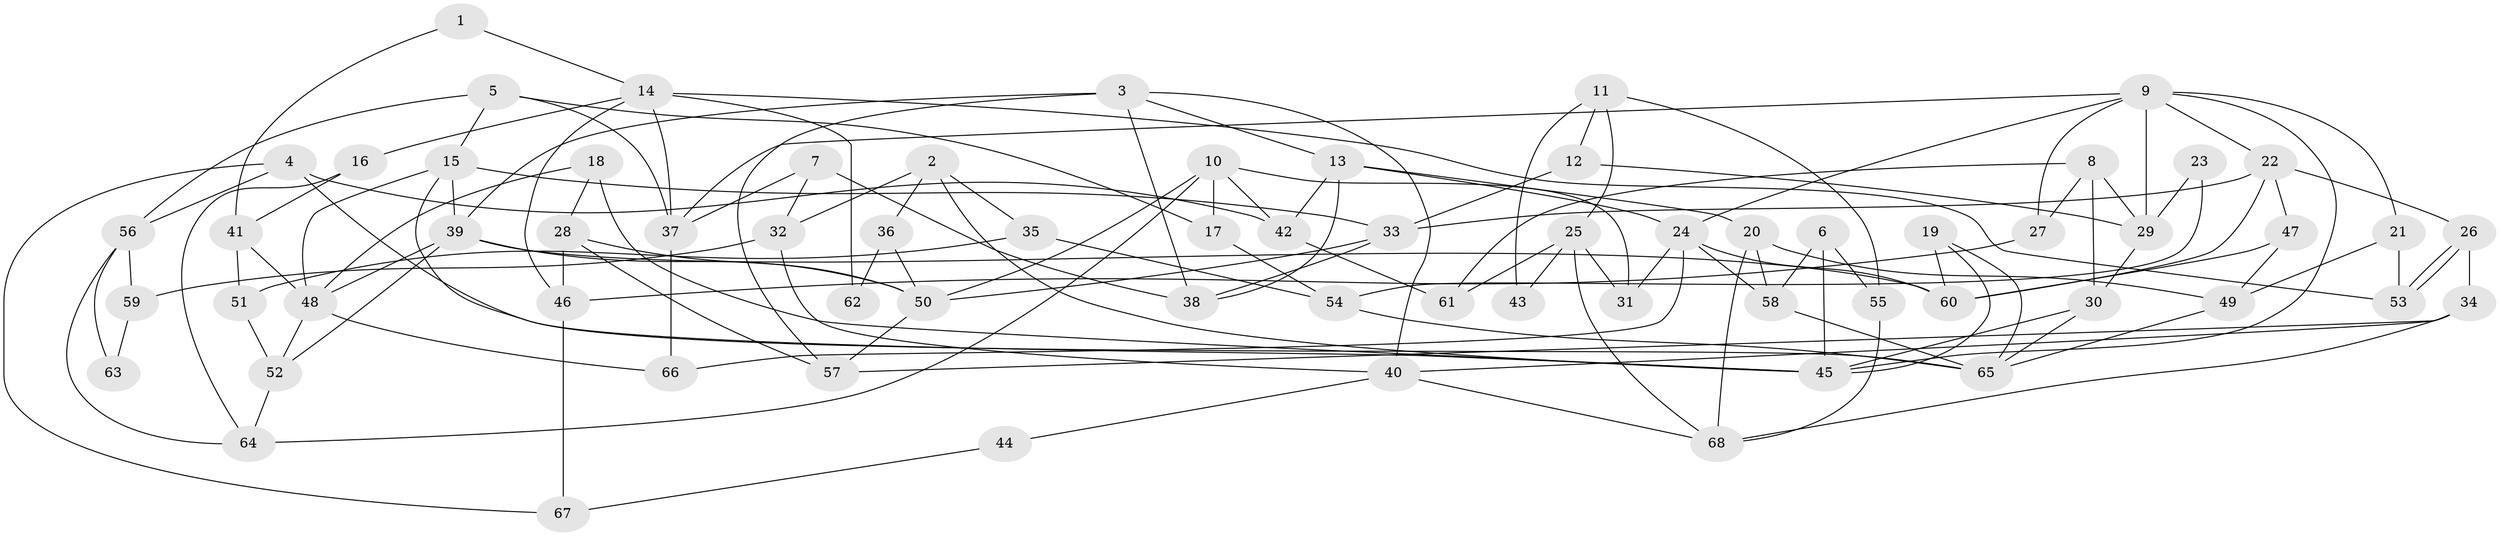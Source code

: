 // Generated by graph-tools (version 1.1) at 2025/36/03/09/25 02:36:26]
// undirected, 68 vertices, 136 edges
graph export_dot {
graph [start="1"]
  node [color=gray90,style=filled];
  1;
  2;
  3;
  4;
  5;
  6;
  7;
  8;
  9;
  10;
  11;
  12;
  13;
  14;
  15;
  16;
  17;
  18;
  19;
  20;
  21;
  22;
  23;
  24;
  25;
  26;
  27;
  28;
  29;
  30;
  31;
  32;
  33;
  34;
  35;
  36;
  37;
  38;
  39;
  40;
  41;
  42;
  43;
  44;
  45;
  46;
  47;
  48;
  49;
  50;
  51;
  52;
  53;
  54;
  55;
  56;
  57;
  58;
  59;
  60;
  61;
  62;
  63;
  64;
  65;
  66;
  67;
  68;
  1 -- 41;
  1 -- 14;
  2 -- 32;
  2 -- 45;
  2 -- 35;
  2 -- 36;
  3 -- 38;
  3 -- 39;
  3 -- 13;
  3 -- 40;
  3 -- 57;
  4 -- 65;
  4 -- 42;
  4 -- 56;
  4 -- 67;
  5 -- 17;
  5 -- 56;
  5 -- 15;
  5 -- 37;
  6 -- 45;
  6 -- 55;
  6 -- 58;
  7 -- 37;
  7 -- 38;
  7 -- 32;
  8 -- 30;
  8 -- 27;
  8 -- 29;
  8 -- 61;
  9 -- 24;
  9 -- 29;
  9 -- 21;
  9 -- 22;
  9 -- 27;
  9 -- 37;
  9 -- 45;
  10 -- 42;
  10 -- 50;
  10 -- 17;
  10 -- 31;
  10 -- 64;
  11 -- 12;
  11 -- 25;
  11 -- 43;
  11 -- 55;
  12 -- 33;
  12 -- 29;
  13 -- 24;
  13 -- 20;
  13 -- 38;
  13 -- 42;
  14 -- 37;
  14 -- 53;
  14 -- 16;
  14 -- 46;
  14 -- 62;
  15 -- 33;
  15 -- 39;
  15 -- 45;
  15 -- 48;
  16 -- 64;
  16 -- 41;
  17 -- 54;
  18 -- 48;
  18 -- 45;
  18 -- 28;
  19 -- 60;
  19 -- 45;
  19 -- 65;
  20 -- 58;
  20 -- 49;
  20 -- 68;
  21 -- 49;
  21 -- 53;
  22 -- 26;
  22 -- 33;
  22 -- 47;
  22 -- 60;
  23 -- 54;
  23 -- 29;
  24 -- 66;
  24 -- 60;
  24 -- 31;
  24 -- 58;
  25 -- 31;
  25 -- 68;
  25 -- 43;
  25 -- 61;
  26 -- 34;
  26 -- 53;
  26 -- 53;
  27 -- 46;
  28 -- 57;
  28 -- 46;
  28 -- 50;
  29 -- 30;
  30 -- 65;
  30 -- 45;
  32 -- 40;
  32 -- 59;
  33 -- 50;
  33 -- 38;
  34 -- 57;
  34 -- 40;
  34 -- 68;
  35 -- 51;
  35 -- 54;
  36 -- 50;
  36 -- 62;
  37 -- 66;
  39 -- 60;
  39 -- 48;
  39 -- 50;
  39 -- 52;
  40 -- 68;
  40 -- 44;
  41 -- 48;
  41 -- 51;
  42 -- 61;
  44 -- 67;
  46 -- 67;
  47 -- 49;
  47 -- 60;
  48 -- 52;
  48 -- 66;
  49 -- 65;
  50 -- 57;
  51 -- 52;
  52 -- 64;
  54 -- 65;
  55 -- 68;
  56 -- 64;
  56 -- 59;
  56 -- 63;
  58 -- 65;
  59 -- 63;
}
